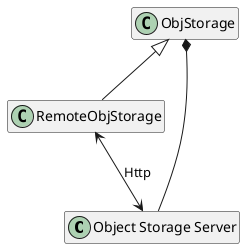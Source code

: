 @startuml
skinparam shadowing false
hide fields
hide methods

class "Object Storage Server" as objstorageserver {
}

RemoteObjStorage -u-|> ObjStorage
objstorageserver -r-* ObjStorage

RemoteObjStorage <--> objstorageserver: "Http"
@enduml